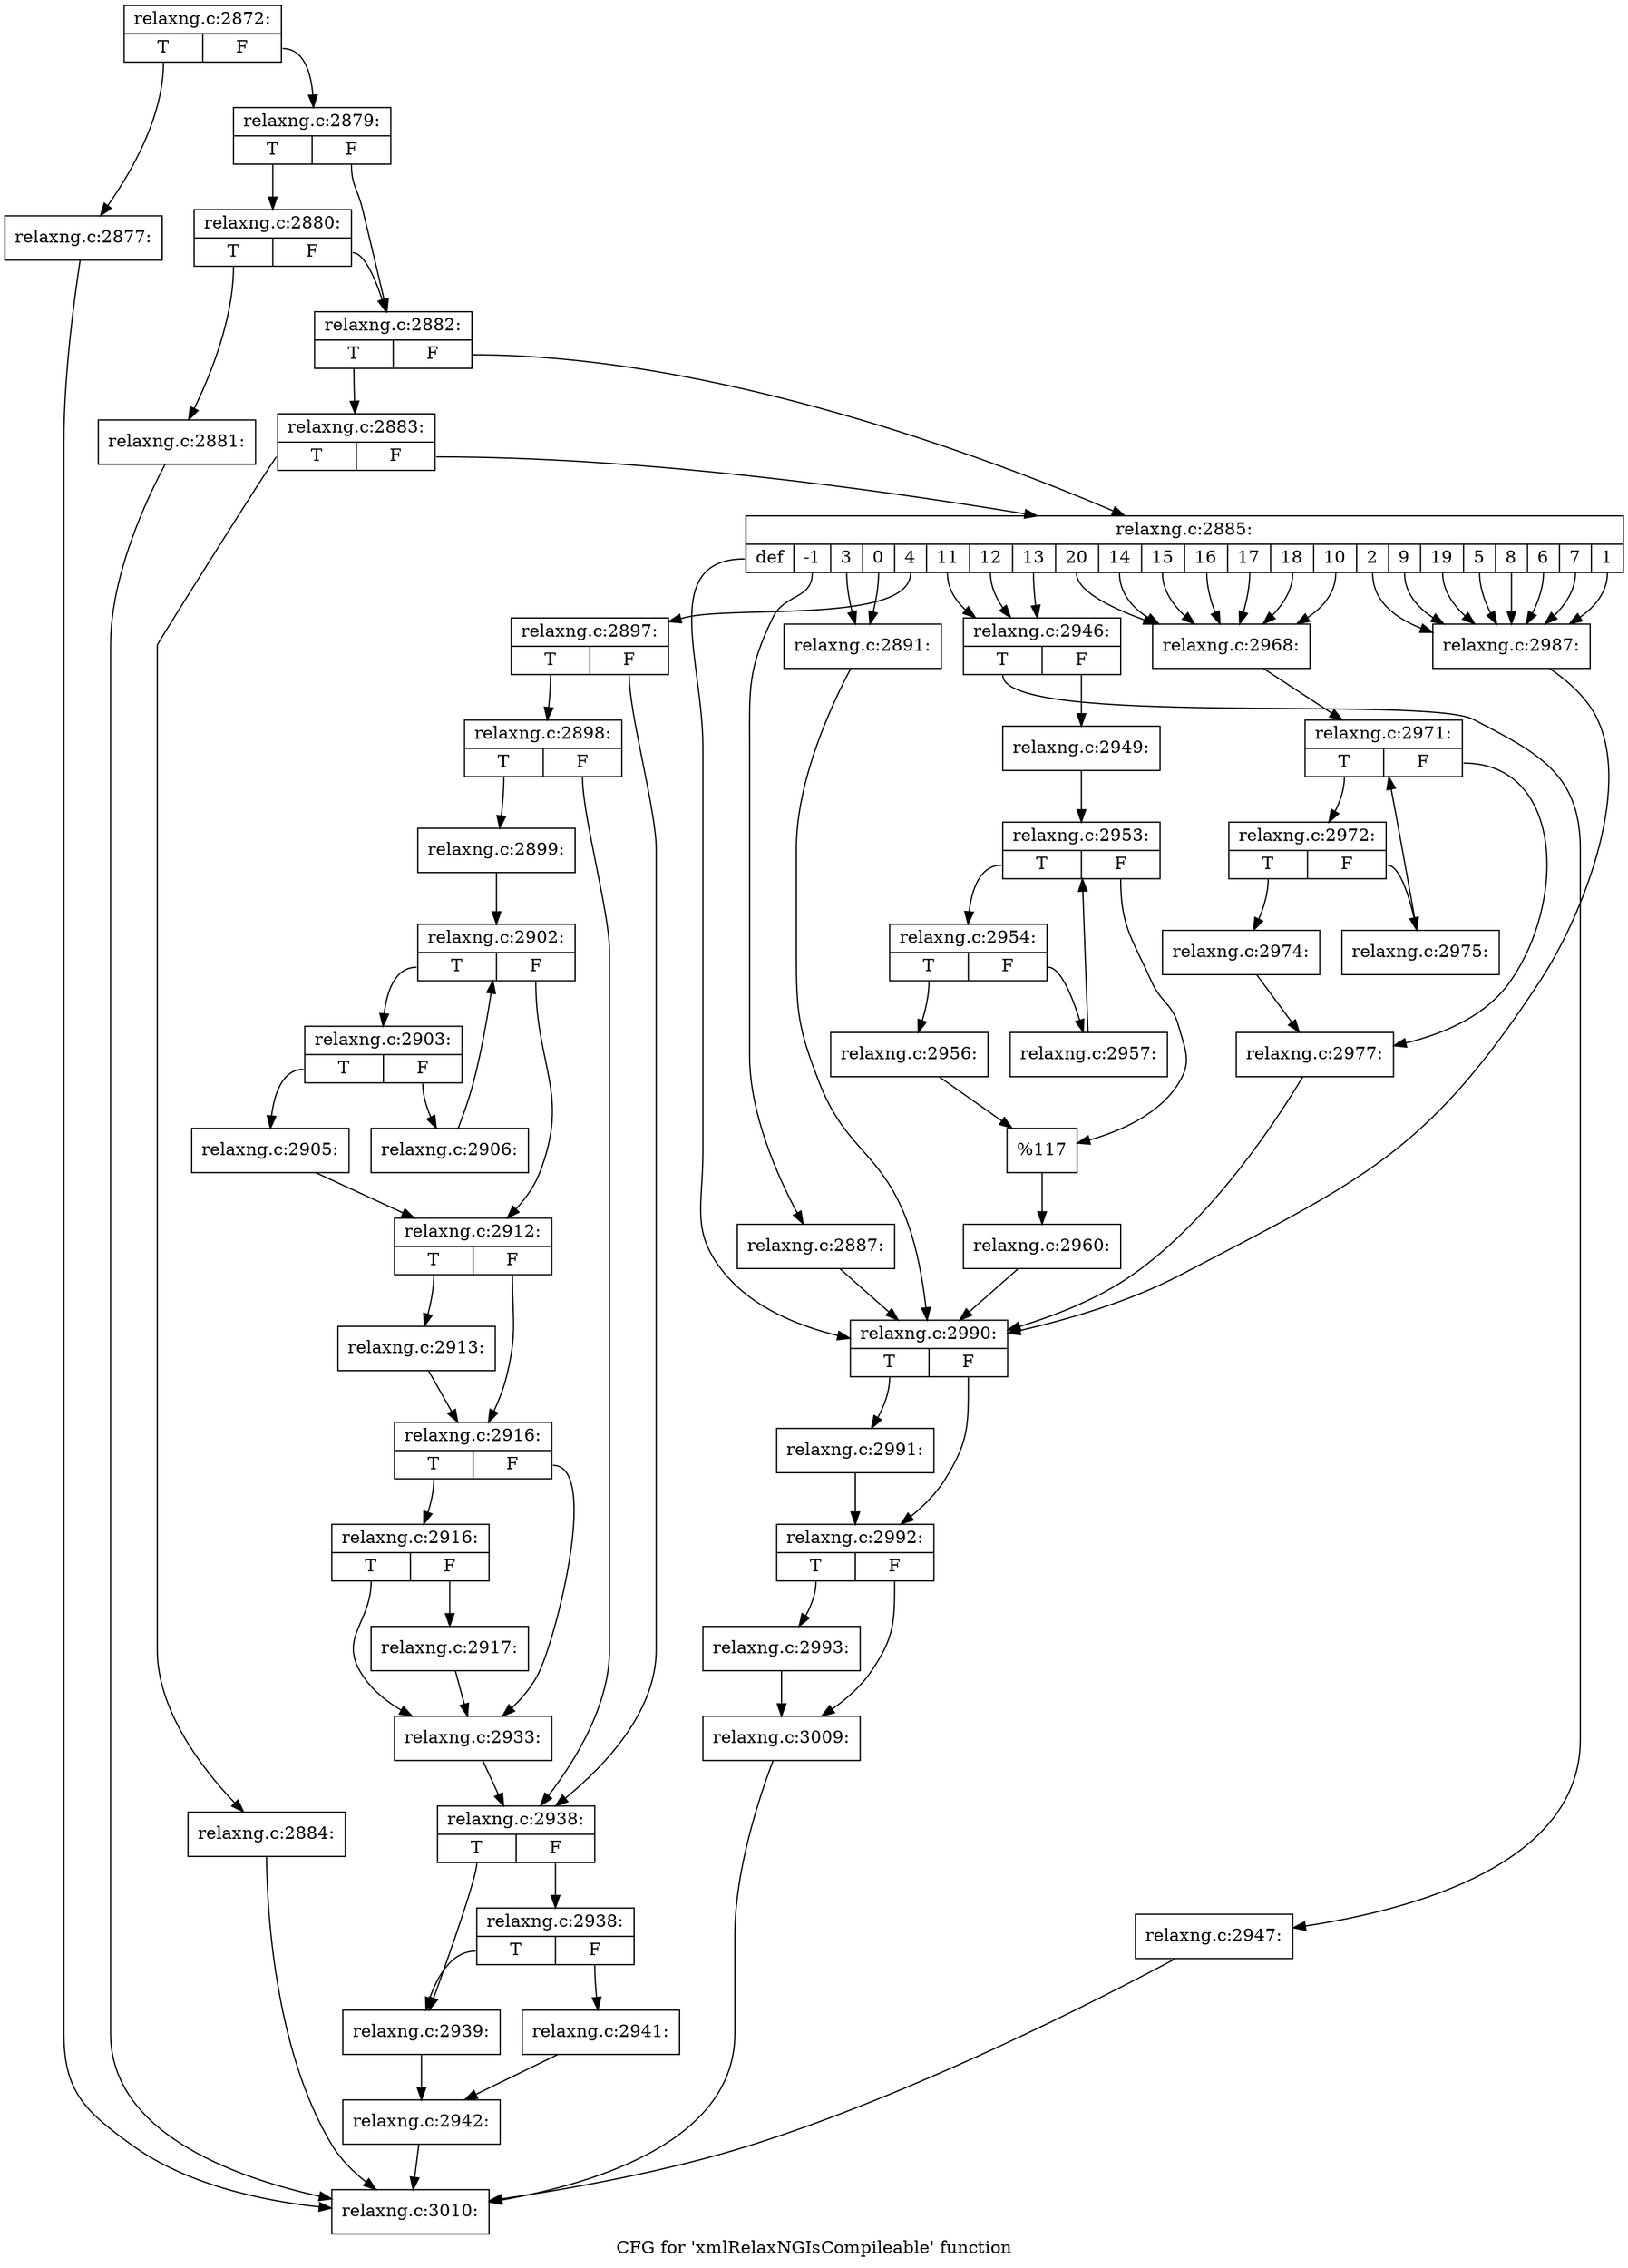 digraph "CFG for 'xmlRelaxNGIsCompileable' function" {
	label="CFG for 'xmlRelaxNGIsCompileable' function";

	Node0x3e822b0 [shape=record,label="{relaxng.c:2872:|{<s0>T|<s1>F}}"];
	Node0x3e822b0:s0 -> Node0x3e7f150;
	Node0x3e822b0:s1 -> Node0x3e7f1a0;
	Node0x3e7f150 [shape=record,label="{relaxng.c:2877:}"];
	Node0x3e7f150 -> Node0x3e7f430;
	Node0x3e7f1a0 [shape=record,label="{relaxng.c:2879:|{<s0>T|<s1>F}}"];
	Node0x3e7f1a0:s0 -> Node0x3e856b0;
	Node0x3e7f1a0:s1 -> Node0x3e85660;
	Node0x3e856b0 [shape=record,label="{relaxng.c:2880:|{<s0>T|<s1>F}}"];
	Node0x3e856b0:s0 -> Node0x3e85610;
	Node0x3e856b0:s1 -> Node0x3e85660;
	Node0x3e85610 [shape=record,label="{relaxng.c:2881:}"];
	Node0x3e85610 -> Node0x3e7f430;
	Node0x3e85660 [shape=record,label="{relaxng.c:2882:|{<s0>T|<s1>F}}"];
	Node0x3e85660:s0 -> Node0x3e86180;
	Node0x3e85660:s1 -> Node0x3e86130;
	Node0x3e86180 [shape=record,label="{relaxng.c:2883:|{<s0>T|<s1>F}}"];
	Node0x3e86180:s0 -> Node0x3e860e0;
	Node0x3e86180:s1 -> Node0x3e86130;
	Node0x3e860e0 [shape=record,label="{relaxng.c:2884:}"];
	Node0x3e860e0 -> Node0x3e7f430;
	Node0x3e86130 [shape=record,label="{relaxng.c:2885:|{<s0>def|<s1>-1|<s2>3|<s3>0|<s4>4|<s5>11|<s6>12|<s7>13|<s8>20|<s9>14|<s10>15|<s11>16|<s12>17|<s13>18|<s14>10|<s15>2|<s16>9|<s17>19|<s18>5|<s19>8|<s20>6|<s21>7|<s22>1}}"];
	Node0x3e86130:s0 -> Node0x3e86b40;
	Node0x3e86130:s1 -> Node0x3e87090;
	Node0x3e86130:s2 -> Node0x3e874d0;
	Node0x3e86130:s3 -> Node0x3e874d0;
	Node0x3e86130:s4 -> Node0x3e876c0;
	Node0x3e86130:s5 -> Node0x3e8beb0;
	Node0x3e86130:s6 -> Node0x3e8beb0;
	Node0x3e86130:s7 -> Node0x3e8beb0;
	Node0x3e86130:s8 -> Node0x3e8dea0;
	Node0x3e86130:s9 -> Node0x3e8dea0;
	Node0x3e86130:s10 -> Node0x3e8dea0;
	Node0x3e86130:s11 -> Node0x3e8dea0;
	Node0x3e86130:s12 -> Node0x3e8dea0;
	Node0x3e86130:s13 -> Node0x3e8dea0;
	Node0x3e86130:s14 -> Node0x3e8dea0;
	Node0x3e86130:s15 -> Node0x3e8f7a0;
	Node0x3e86130:s16 -> Node0x3e8f7a0;
	Node0x3e86130:s17 -> Node0x3e8f7a0;
	Node0x3e86130:s18 -> Node0x3e8f7a0;
	Node0x3e86130:s19 -> Node0x3e8f7a0;
	Node0x3e86130:s20 -> Node0x3e8f7a0;
	Node0x3e86130:s21 -> Node0x3e8f7a0;
	Node0x3e86130:s22 -> Node0x3e8f7a0;
	Node0x3e87090 [shape=record,label="{relaxng.c:2887:}"];
	Node0x3e87090 -> Node0x3e86b40;
	Node0x3e874d0 [shape=record,label="{relaxng.c:2891:}"];
	Node0x3e874d0 -> Node0x3e86b40;
	Node0x3e876c0 [shape=record,label="{relaxng.c:2897:|{<s0>T|<s1>F}}"];
	Node0x3e876c0:s0 -> Node0x3e87850;
	Node0x3e876c0:s1 -> Node0x3e87800;
	Node0x3e87850 [shape=record,label="{relaxng.c:2898:|{<s0>T|<s1>F}}"];
	Node0x3e87850:s0 -> Node0x3e877b0;
	Node0x3e87850:s1 -> Node0x3e87800;
	Node0x3e877b0 [shape=record,label="{relaxng.c:2899:}"];
	Node0x3e877b0 -> Node0x3e88820;
	Node0x3e88820 [shape=record,label="{relaxng.c:2902:|{<s0>T|<s1>F}}"];
	Node0x3e88820:s0 -> Node0x3e88c10;
	Node0x3e88820:s1 -> Node0x3e88a40;
	Node0x3e88c10 [shape=record,label="{relaxng.c:2903:|{<s0>T|<s1>F}}"];
	Node0x3e88c10:s0 -> Node0x3e88f20;
	Node0x3e88c10:s1 -> Node0x3e88f70;
	Node0x3e88f20 [shape=record,label="{relaxng.c:2905:}"];
	Node0x3e88f20 -> Node0x3e88a40;
	Node0x3e88f70 [shape=record,label="{relaxng.c:2906:}"];
	Node0x3e88f70 -> Node0x3e88820;
	Node0x3e88a40 [shape=record,label="{relaxng.c:2912:|{<s0>T|<s1>F}}"];
	Node0x3e88a40:s0 -> Node0x3e89650;
	Node0x3e88a40:s1 -> Node0x3e896a0;
	Node0x3e89650 [shape=record,label="{relaxng.c:2913:}"];
	Node0x3e89650 -> Node0x3e896a0;
	Node0x3e896a0 [shape=record,label="{relaxng.c:2916:|{<s0>T|<s1>F}}"];
	Node0x3e896a0:s0 -> Node0x3e8a3c0;
	Node0x3e896a0:s1 -> Node0x3e8a370;
	Node0x3e8a3c0 [shape=record,label="{relaxng.c:2916:|{<s0>T|<s1>F}}"];
	Node0x3e8a3c0:s0 -> Node0x3e8a370;
	Node0x3e8a3c0:s1 -> Node0x3e8a320;
	Node0x3e8a320 [shape=record,label="{relaxng.c:2917:}"];
	Node0x3e8a320 -> Node0x3e8a370;
	Node0x3e8a370 [shape=record,label="{relaxng.c:2933:}"];
	Node0x3e8a370 -> Node0x3e87800;
	Node0x3e87800 [shape=record,label="{relaxng.c:2938:|{<s0>T|<s1>F}}"];
	Node0x3e87800:s0 -> Node0x3e8b1d0;
	Node0x3e87800:s1 -> Node0x3e8b2c0;
	Node0x3e8b2c0 [shape=record,label="{relaxng.c:2938:|{<s0>T|<s1>F}}"];
	Node0x3e8b2c0:s0 -> Node0x3e8b1d0;
	Node0x3e8b2c0:s1 -> Node0x3e8b270;
	Node0x3e8b1d0 [shape=record,label="{relaxng.c:2939:}"];
	Node0x3e8b1d0 -> Node0x3e8b220;
	Node0x3e8b270 [shape=record,label="{relaxng.c:2941:}"];
	Node0x3e8b270 -> Node0x3e8b220;
	Node0x3e8b220 [shape=record,label="{relaxng.c:2942:}"];
	Node0x3e8b220 -> Node0x3e7f430;
	Node0x3e8beb0 [shape=record,label="{relaxng.c:2946:|{<s0>T|<s1>F}}"];
	Node0x3e8beb0:s0 -> Node0x3e8bfa0;
	Node0x3e8beb0:s1 -> Node0x3e8c040;
	Node0x3e8bfa0 [shape=record,label="{relaxng.c:2947:}"];
	Node0x3e8bfa0 -> Node0x3e7f430;
	Node0x3e8c040 [shape=record,label="{relaxng.c:2949:}"];
	Node0x3e8c040 -> Node0x3e8cf90;
	Node0x3e8cf90 [shape=record,label="{relaxng.c:2953:|{<s0>T|<s1>F}}"];
	Node0x3e8cf90:s0 -> Node0x3e8d380;
	Node0x3e8cf90:s1 -> Node0x3e8d1b0;
	Node0x3e8d380 [shape=record,label="{relaxng.c:2954:|{<s0>T|<s1>F}}"];
	Node0x3e8d380:s0 -> Node0x3e8d690;
	Node0x3e8d380:s1 -> Node0x3e8d6e0;
	Node0x3e8d690 [shape=record,label="{relaxng.c:2956:}"];
	Node0x3e8d690 -> Node0x3e8d1b0;
	Node0x3e8d6e0 [shape=record,label="{relaxng.c:2957:}"];
	Node0x3e8d6e0 -> Node0x3e8cf90;
	Node0x3e8d1b0 [shape=record,label="{%117}"];
	Node0x3e8d1b0 -> Node0x3e8bff0;
	Node0x3e8bff0 [shape=record,label="{relaxng.c:2960:}"];
	Node0x3e8bff0 -> Node0x3e86b40;
	Node0x3e8dea0 [shape=record,label="{relaxng.c:2968:}"];
	Node0x3e8dea0 -> Node0x3e8e920;
	Node0x3e8e920 [shape=record,label="{relaxng.c:2971:|{<s0>T|<s1>F}}"];
	Node0x3e8e920:s0 -> Node0x3e8ed10;
	Node0x3e8e920:s1 -> Node0x3e8eb40;
	Node0x3e8ed10 [shape=record,label="{relaxng.c:2972:|{<s0>T|<s1>F}}"];
	Node0x3e8ed10:s0 -> Node0x3e8f020;
	Node0x3e8ed10:s1 -> Node0x3e8f070;
	Node0x3e8f020 [shape=record,label="{relaxng.c:2974:}"];
	Node0x3e8f020 -> Node0x3e8eb40;
	Node0x3e8f070 [shape=record,label="{relaxng.c:2975:}"];
	Node0x3e8f070 -> Node0x3e8e920;
	Node0x3e8eb40 [shape=record,label="{relaxng.c:2977:}"];
	Node0x3e8eb40 -> Node0x3e86b40;
	Node0x3e8f7a0 [shape=record,label="{relaxng.c:2987:}"];
	Node0x3e8f7a0 -> Node0x3e86b40;
	Node0x3e86b40 [shape=record,label="{relaxng.c:2990:|{<s0>T|<s1>F}}"];
	Node0x3e86b40:s0 -> Node0x3e86d50;
	Node0x3e86b40:s1 -> Node0x3e8fa90;
	Node0x3e86d50 [shape=record,label="{relaxng.c:2991:}"];
	Node0x3e86d50 -> Node0x3e8fa90;
	Node0x3e8fa90 [shape=record,label="{relaxng.c:2992:|{<s0>T|<s1>F}}"];
	Node0x3e8fa90:s0 -> Node0x3e901f0;
	Node0x3e8fa90:s1 -> Node0x3e90240;
	Node0x3e901f0 [shape=record,label="{relaxng.c:2993:}"];
	Node0x3e901f0 -> Node0x3e90240;
	Node0x3e90240 [shape=record,label="{relaxng.c:3009:}"];
	Node0x3e90240 -> Node0x3e7f430;
	Node0x3e7f430 [shape=record,label="{relaxng.c:3010:}"];
}
